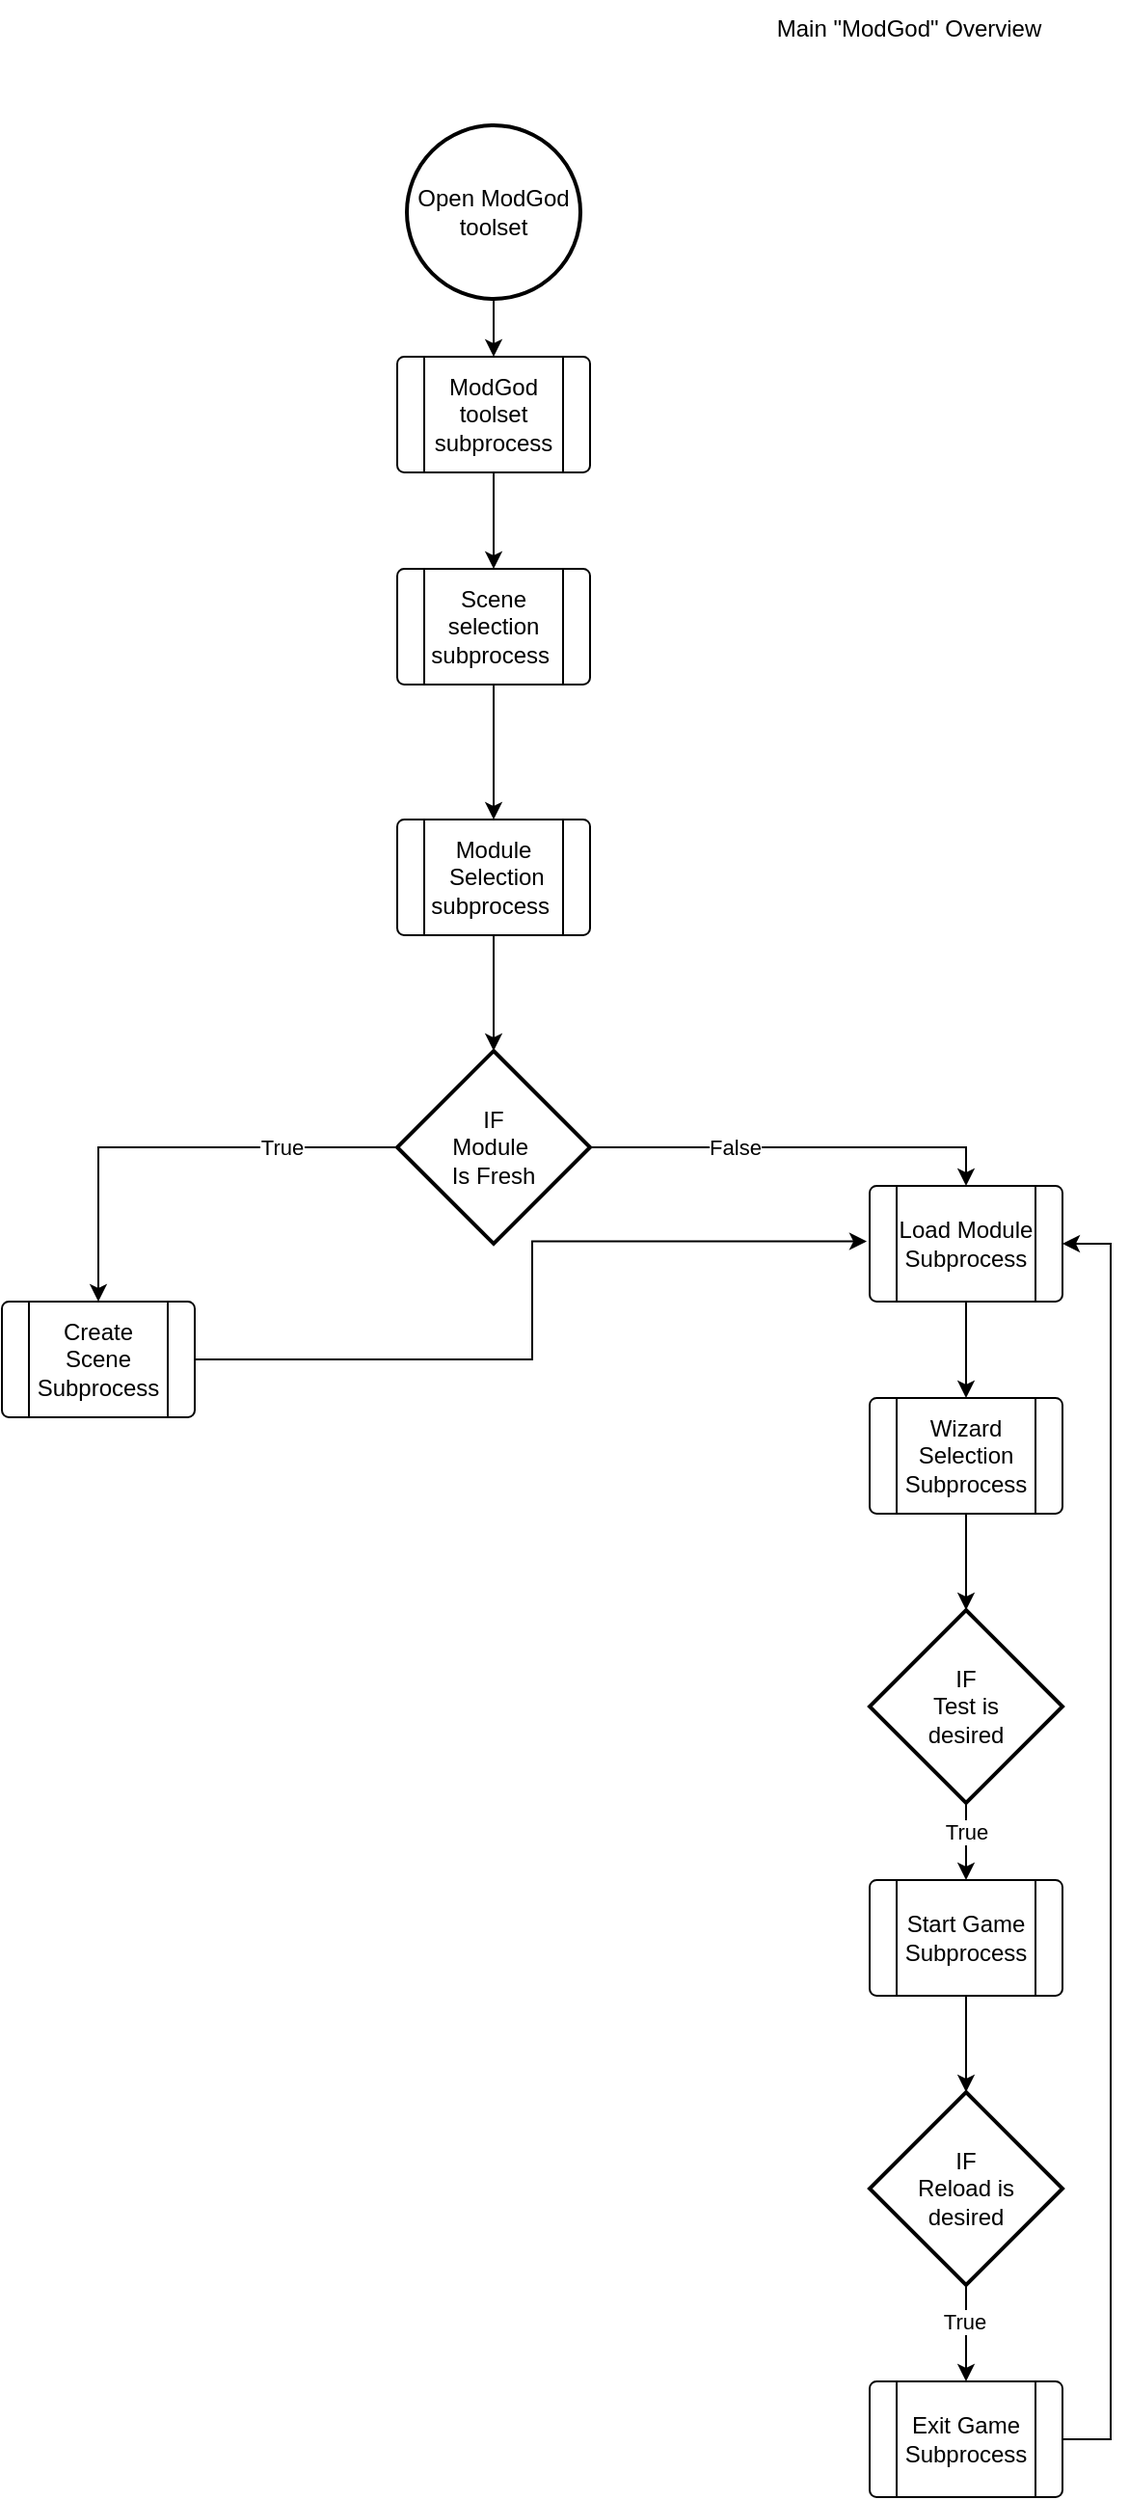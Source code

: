 <mxfile version="20.3.0" type="device"><diagram id="zRx6mBnDStIuMqTZuLI2" name="Page-1"><mxGraphModel dx="2062" dy="1221" grid="1" gridSize="10" guides="1" tooltips="1" connect="1" arrows="1" fold="1" page="1" pageScale="1" pageWidth="850" pageHeight="1100" math="0" shadow="0"><root><mxCell id="0"/><mxCell id="1" parent="0"/><mxCell id="IPpl7k7P6EEZoNNVX-f9-40" style="edgeStyle=orthogonalEdgeStyle;rounded=0;orthogonalLoop=1;jettySize=auto;html=1;entryX=0.5;entryY=0;entryDx=0;entryDy=0;" parent="1" source="IPpl7k7P6EEZoNNVX-f9-1" target="IPpl7k7P6EEZoNNVX-f9-3" edge="1"><mxGeometry relative="1" as="geometry"/></mxCell><mxCell id="IPpl7k7P6EEZoNNVX-f9-1" value="Open ModGod toolset" style="strokeWidth=2;html=1;shape=mxgraph.flowchart.start_2;whiteSpace=wrap;" parent="1" vertex="1"><mxGeometry x="390" y="80" width="90" height="90" as="geometry"/></mxCell><mxCell id="IPpl7k7P6EEZoNNVX-f9-41" style="edgeStyle=orthogonalEdgeStyle;rounded=0;orthogonalLoop=1;jettySize=auto;html=1;entryX=0.5;entryY=0;entryDx=0;entryDy=0;" parent="1" source="IPpl7k7P6EEZoNNVX-f9-3" target="IPpl7k7P6EEZoNNVX-f9-37" edge="1"><mxGeometry relative="1" as="geometry"/></mxCell><mxCell id="IPpl7k7P6EEZoNNVX-f9-3" value="ModGod toolset subprocess" style="verticalLabelPosition=middle;verticalAlign=middle;html=1;shape=process;whiteSpace=wrap;rounded=1;size=0.14;arcSize=6;labelPosition=center;align=center;" parent="1" vertex="1"><mxGeometry x="385" y="200" width="100" height="60" as="geometry"/></mxCell><mxCell id="cRr7KaG37jPe4uS1U7Yd-2" style="edgeStyle=orthogonalEdgeStyle;rounded=0;orthogonalLoop=1;jettySize=auto;html=1;exitX=0.5;exitY=1;exitDx=0;exitDy=0;entryX=0.5;entryY=0;entryDx=0;entryDy=0;" parent="1" source="IPpl7k7P6EEZoNNVX-f9-37" target="cRr7KaG37jPe4uS1U7Yd-1" edge="1"><mxGeometry relative="1" as="geometry"><mxPoint x="435" y="440" as="targetPoint"/></mxGeometry></mxCell><mxCell id="IPpl7k7P6EEZoNNVX-f9-37" value="Scene selection subprocess&amp;nbsp;" style="verticalLabelPosition=middle;verticalAlign=middle;html=1;shape=process;whiteSpace=wrap;rounded=1;size=0.14;arcSize=6;labelPosition=center;align=center;" parent="1" vertex="1"><mxGeometry x="385" y="310" width="100" height="60" as="geometry"/></mxCell><mxCell id="cRr7KaG37jPe4uS1U7Yd-27" style="edgeStyle=orthogonalEdgeStyle;rounded=0;orthogonalLoop=1;jettySize=auto;html=1;" parent="1" source="cRr7KaG37jPe4uS1U7Yd-1" edge="1"><mxGeometry relative="1" as="geometry"><mxPoint x="435" y="560" as="targetPoint"/></mxGeometry></mxCell><mxCell id="cRr7KaG37jPe4uS1U7Yd-1" value="Module&lt;br&gt;&amp;nbsp;Selection&lt;br&gt;subprocess&amp;nbsp;" style="verticalLabelPosition=middle;verticalAlign=middle;html=1;shape=process;whiteSpace=wrap;rounded=1;size=0.14;arcSize=6;labelPosition=center;align=center;" parent="1" vertex="1"><mxGeometry x="385" y="440" width="100" height="60" as="geometry"/></mxCell><mxCell id="cRr7KaG37jPe4uS1U7Yd-34" style="edgeStyle=orthogonalEdgeStyle;rounded=0;orthogonalLoop=1;jettySize=auto;html=1;exitX=1;exitY=0.5;exitDx=0;exitDy=0;exitPerimeter=0;entryX=0.5;entryY=0;entryDx=0;entryDy=0;" parent="1" source="cRr7KaG37jPe4uS1U7Yd-28" target="cRr7KaG37jPe4uS1U7Yd-55" edge="1"><mxGeometry relative="1" as="geometry"><mxPoint x="835" y="700" as="targetPoint"/></mxGeometry></mxCell><mxCell id="cRr7KaG37jPe4uS1U7Yd-35" value="False" style="edgeLabel;html=1;align=center;verticalAlign=middle;resizable=0;points=[];" parent="cRr7KaG37jPe4uS1U7Yd-34" vertex="1" connectable="0"><mxGeometry x="-0.304" relative="1" as="geometry"><mxPoint as="offset"/></mxGeometry></mxCell><mxCell id="cRr7KaG37jPe4uS1U7Yd-62" style="edgeStyle=orthogonalEdgeStyle;rounded=0;orthogonalLoop=1;jettySize=auto;html=1;entryX=0.5;entryY=0;entryDx=0;entryDy=0;" parent="1" source="cRr7KaG37jPe4uS1U7Yd-28" target="cRr7KaG37jPe4uS1U7Yd-61" edge="1"><mxGeometry relative="1" as="geometry"/></mxCell><mxCell id="cRr7KaG37jPe4uS1U7Yd-68" value="True" style="edgeLabel;html=1;align=center;verticalAlign=middle;resizable=0;points=[];" parent="cRr7KaG37jPe4uS1U7Yd-62" vertex="1" connectable="0"><mxGeometry x="-0.49" relative="1" as="geometry"><mxPoint as="offset"/></mxGeometry></mxCell><mxCell id="cRr7KaG37jPe4uS1U7Yd-28" value="IF&lt;br&gt;Module&amp;nbsp;&lt;br&gt;Is Fresh" style="strokeWidth=2;html=1;shape=mxgraph.flowchart.decision;whiteSpace=wrap;" parent="1" vertex="1"><mxGeometry x="385" y="560" width="100" height="100" as="geometry"/></mxCell><mxCell id="cRr7KaG37jPe4uS1U7Yd-44" style="edgeStyle=orthogonalEdgeStyle;rounded=0;orthogonalLoop=1;jettySize=auto;html=1;entryX=0.5;entryY=0;entryDx=0;entryDy=0;entryPerimeter=0;" parent="1" source="cRr7KaG37jPe4uS1U7Yd-41" target="cRr7KaG37jPe4uS1U7Yd-45" edge="1"><mxGeometry relative="1" as="geometry"><mxPoint x="680" y="840" as="targetPoint"/></mxGeometry></mxCell><mxCell id="cRr7KaG37jPe4uS1U7Yd-41" value="Wizard&lt;br&gt;Selection&lt;br&gt;Subprocess" style="verticalLabelPosition=middle;verticalAlign=middle;html=1;shape=process;whiteSpace=wrap;rounded=1;size=0.14;arcSize=6;labelPosition=center;align=center;" parent="1" vertex="1"><mxGeometry x="630" y="740" width="100" height="60" as="geometry"/></mxCell><mxCell id="cRr7KaG37jPe4uS1U7Yd-46" style="edgeStyle=orthogonalEdgeStyle;rounded=0;orthogonalLoop=1;jettySize=auto;html=1;exitX=0.5;exitY=1;exitDx=0;exitDy=0;exitPerimeter=0;entryX=0.5;entryY=0;entryDx=0;entryDy=0;" parent="1" source="cRr7KaG37jPe4uS1U7Yd-45" target="cRr7KaG37jPe4uS1U7Yd-47" edge="1"><mxGeometry relative="1" as="geometry"><mxPoint x="680" y="1020" as="targetPoint"/></mxGeometry></mxCell><mxCell id="cRr7KaG37jPe4uS1U7Yd-50" value="True" style="edgeLabel;html=1;align=center;verticalAlign=middle;resizable=0;points=[];" parent="cRr7KaG37jPe4uS1U7Yd-46" vertex="1" connectable="0"><mxGeometry x="-0.24" relative="1" as="geometry"><mxPoint as="offset"/></mxGeometry></mxCell><mxCell id="cRr7KaG37jPe4uS1U7Yd-45" value="IF&lt;br&gt;Test is&lt;br&gt;desired" style="strokeWidth=2;html=1;shape=mxgraph.flowchart.decision;whiteSpace=wrap;" parent="1" vertex="1"><mxGeometry x="630" y="850" width="100" height="100" as="geometry"/></mxCell><mxCell id="cRr7KaG37jPe4uS1U7Yd-59" style="edgeStyle=orthogonalEdgeStyle;rounded=0;orthogonalLoop=1;jettySize=auto;html=1;exitX=0.5;exitY=1;exitDx=0;exitDy=0;entryX=0.5;entryY=0;entryDx=0;entryDy=0;entryPerimeter=0;" parent="1" source="cRr7KaG37jPe4uS1U7Yd-47" target="cRr7KaG37jPe4uS1U7Yd-52" edge="1"><mxGeometry relative="1" as="geometry"/></mxCell><mxCell id="cRr7KaG37jPe4uS1U7Yd-47" value="Start Game&lt;br&gt;Subprocess" style="verticalLabelPosition=middle;verticalAlign=middle;html=1;shape=process;whiteSpace=wrap;rounded=1;size=0.14;arcSize=6;labelPosition=center;align=center;" parent="1" vertex="1"><mxGeometry x="630" y="990" width="100" height="60" as="geometry"/></mxCell><mxCell id="cRr7KaG37jPe4uS1U7Yd-53" style="edgeStyle=orthogonalEdgeStyle;rounded=0;orthogonalLoop=1;jettySize=auto;html=1;exitX=0.5;exitY=1;exitDx=0;exitDy=0;exitPerimeter=0;entryX=0.5;entryY=0;entryDx=0;entryDy=0;" parent="1" source="cRr7KaG37jPe4uS1U7Yd-52" target="cRr7KaG37jPe4uS1U7Yd-54" edge="1"><mxGeometry relative="1" as="geometry"><mxPoint x="679.923" y="1240" as="targetPoint"/></mxGeometry></mxCell><mxCell id="cRr7KaG37jPe4uS1U7Yd-58" value="True" style="edgeLabel;html=1;align=center;verticalAlign=middle;resizable=0;points=[];" parent="cRr7KaG37jPe4uS1U7Yd-53" vertex="1" connectable="0"><mxGeometry x="-0.241" y="-1" relative="1" as="geometry"><mxPoint as="offset"/></mxGeometry></mxCell><mxCell id="cRr7KaG37jPe4uS1U7Yd-52" value="IF&lt;br&gt;Reload is&lt;br&gt;desired" style="strokeWidth=2;html=1;shape=mxgraph.flowchart.decision;whiteSpace=wrap;" parent="1" vertex="1"><mxGeometry x="630" y="1100" width="100" height="100" as="geometry"/></mxCell><mxCell id="cRr7KaG37jPe4uS1U7Yd-57" style="edgeStyle=orthogonalEdgeStyle;rounded=0;orthogonalLoop=1;jettySize=auto;html=1;entryX=1;entryY=0.5;entryDx=0;entryDy=0;" parent="1" source="cRr7KaG37jPe4uS1U7Yd-54" target="cRr7KaG37jPe4uS1U7Yd-55" edge="1"><mxGeometry relative="1" as="geometry"><Array as="points"><mxPoint x="755" y="1280"/><mxPoint x="755" y="660"/></Array></mxGeometry></mxCell><mxCell id="cRr7KaG37jPe4uS1U7Yd-54" value="Exit Game&lt;br&gt;Subprocess" style="verticalLabelPosition=middle;verticalAlign=middle;html=1;shape=process;whiteSpace=wrap;rounded=1;size=0.14;arcSize=6;labelPosition=center;align=center;" parent="1" vertex="1"><mxGeometry x="630" y="1250" width="100" height="60" as="geometry"/></mxCell><mxCell id="cRr7KaG37jPe4uS1U7Yd-56" style="edgeStyle=orthogonalEdgeStyle;rounded=0;orthogonalLoop=1;jettySize=auto;html=1;exitX=0.5;exitY=1;exitDx=0;exitDy=0;entryX=0.5;entryY=0;entryDx=0;entryDy=0;" parent="1" source="cRr7KaG37jPe4uS1U7Yd-55" target="cRr7KaG37jPe4uS1U7Yd-41" edge="1"><mxGeometry relative="1" as="geometry"/></mxCell><mxCell id="cRr7KaG37jPe4uS1U7Yd-55" value="Load Module&lt;br&gt;Subprocess" style="verticalLabelPosition=middle;verticalAlign=middle;html=1;shape=process;whiteSpace=wrap;rounded=1;size=0.14;arcSize=6;labelPosition=center;align=center;" parent="1" vertex="1"><mxGeometry x="630" y="630" width="100" height="60" as="geometry"/></mxCell><mxCell id="cRr7KaG37jPe4uS1U7Yd-66" style="edgeStyle=orthogonalEdgeStyle;rounded=0;orthogonalLoop=1;jettySize=auto;html=1;exitX=1;exitY=0.5;exitDx=0;exitDy=0;entryX=-0.015;entryY=0.48;entryDx=0;entryDy=0;entryPerimeter=0;" parent="1" source="cRr7KaG37jPe4uS1U7Yd-61" target="cRr7KaG37jPe4uS1U7Yd-55" edge="1"><mxGeometry relative="1" as="geometry"/></mxCell><mxCell id="cRr7KaG37jPe4uS1U7Yd-61" value="Create&lt;br&gt;Scene&lt;br&gt;Subprocess" style="verticalLabelPosition=middle;verticalAlign=middle;html=1;shape=process;whiteSpace=wrap;rounded=1;size=0.14;arcSize=6;labelPosition=center;align=center;" parent="1" vertex="1"><mxGeometry x="180" y="690" width="100" height="60" as="geometry"/></mxCell><mxCell id="cRr7KaG37jPe4uS1U7Yd-69" value="Main &quot;ModGod&quot; Overview" style="text;html=1;align=center;verticalAlign=middle;resizable=0;points=[];autosize=1;strokeColor=none;fillColor=none;" parent="1" vertex="1"><mxGeometry x="570" y="15" width="160" height="30" as="geometry"/></mxCell></root></mxGraphModel></diagram></mxfile>
